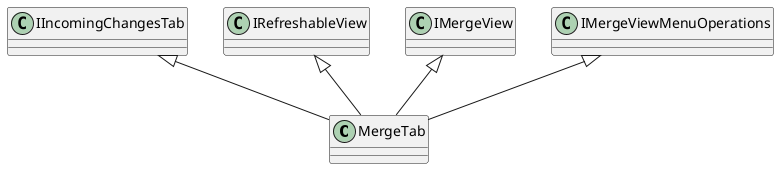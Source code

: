 @startuml
class MergeTab {
}
IIncomingChangesTab <|-- MergeTab
IRefreshableView <|-- MergeTab
IMergeView <|-- MergeTab
IMergeViewMenuOperations <|-- MergeTab
@enduml
